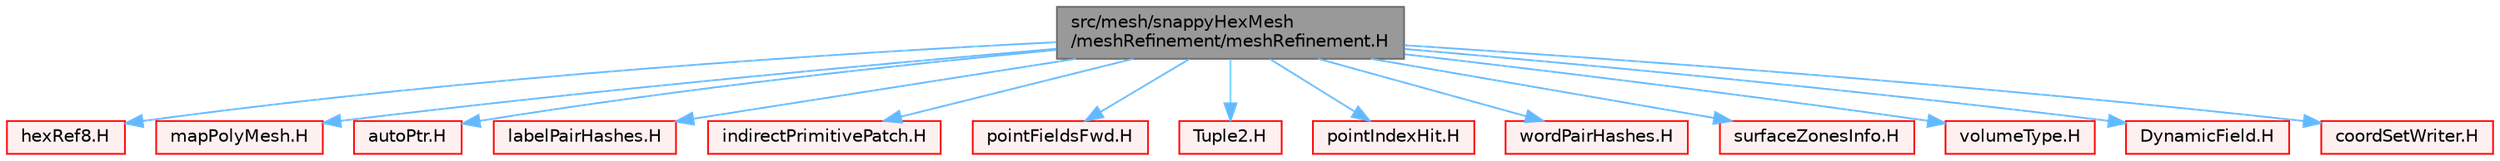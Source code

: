 digraph "src/mesh/snappyHexMesh/meshRefinement/meshRefinement.H"
{
 // LATEX_PDF_SIZE
  bgcolor="transparent";
  edge [fontname=Helvetica,fontsize=10,labelfontname=Helvetica,labelfontsize=10];
  node [fontname=Helvetica,fontsize=10,shape=box,height=0.2,width=0.4];
  Node1 [id="Node000001",label="src/mesh/snappyHexMesh\l/meshRefinement/meshRefinement.H",height=0.2,width=0.4,color="gray40", fillcolor="grey60", style="filled", fontcolor="black",tooltip=" "];
  Node1 -> Node2 [id="edge1_Node000001_Node000002",color="steelblue1",style="solid",tooltip=" "];
  Node2 [id="Node000002",label="hexRef8.H",height=0.2,width=0.4,color="red", fillcolor="#FFF0F0", style="filled",URL="$hexRef8_8H.html",tooltip=" "];
  Node1 -> Node270 [id="edge2_Node000001_Node000270",color="steelblue1",style="solid",tooltip=" "];
  Node270 [id="Node000270",label="mapPolyMesh.H",height=0.2,width=0.4,color="red", fillcolor="#FFF0F0", style="filled",URL="$mapPolyMesh_8H.html",tooltip=" "];
  Node1 -> Node29 [id="edge3_Node000001_Node000029",color="steelblue1",style="solid",tooltip=" "];
  Node29 [id="Node000029",label="autoPtr.H",height=0.2,width=0.4,color="red", fillcolor="#FFF0F0", style="filled",URL="$autoPtr_8H.html",tooltip=" "];
  Node1 -> Node273 [id="edge4_Node000001_Node000273",color="steelblue1",style="solid",tooltip=" "];
  Node273 [id="Node000273",label="labelPairHashes.H",height=0.2,width=0.4,color="red", fillcolor="#FFF0F0", style="filled",URL="$labelPairHashes_8H.html",tooltip="A HashTable to objects of type <T> with a labelPair key. The hashing is based on labelPair (FixedList..."];
  Node1 -> Node232 [id="edge5_Node000001_Node000232",color="steelblue1",style="solid",tooltip=" "];
  Node232 [id="Node000232",label="indirectPrimitivePatch.H",height=0.2,width=0.4,color="red", fillcolor="#FFF0F0", style="filled",URL="$indirectPrimitivePatch_8H.html",tooltip=" "];
  Node1 -> Node274 [id="edge6_Node000001_Node000274",color="steelblue1",style="solid",tooltip=" "];
  Node274 [id="Node000274",label="pointFieldsFwd.H",height=0.2,width=0.4,color="red", fillcolor="#FFF0F0", style="filled",URL="$pointFieldsFwd_8H.html",tooltip="Forwards and collection of common point field types."];
  Node1 -> Node167 [id="edge7_Node000001_Node000167",color="steelblue1",style="solid",tooltip=" "];
  Node167 [id="Node000167",label="Tuple2.H",height=0.2,width=0.4,color="red", fillcolor="#FFF0F0", style="filled",URL="$Tuple2_8H.html",tooltip=" "];
  Node1 -> Node275 [id="edge8_Node000001_Node000275",color="steelblue1",style="solid",tooltip=" "];
  Node275 [id="Node000275",label="pointIndexHit.H",height=0.2,width=0.4,color="red", fillcolor="#FFF0F0", style="filled",URL="$pointIndexHit_8H.html",tooltip=" "];
  Node1 -> Node276 [id="edge9_Node000001_Node000276",color="steelblue1",style="solid",tooltip=" "];
  Node276 [id="Node000276",label="wordPairHashes.H",height=0.2,width=0.4,color="red", fillcolor="#FFF0F0", style="filled",URL="$wordPairHashes_8H.html",tooltip=" "];
  Node1 -> Node278 [id="edge10_Node000001_Node000278",color="steelblue1",style="solid",tooltip=" "];
  Node278 [id="Node000278",label="surfaceZonesInfo.H",height=0.2,width=0.4,color="red", fillcolor="#FFF0F0", style="filled",URL="$surfaceZonesInfo_8H.html",tooltip=" "];
  Node1 -> Node279 [id="edge11_Node000001_Node000279",color="steelblue1",style="solid",tooltip=" "];
  Node279 [id="Node000279",label="volumeType.H",height=0.2,width=0.4,color="red", fillcolor="#FFF0F0", style="filled",URL="$volumeType_8H.html",tooltip=" "];
  Node1 -> Node280 [id="edge12_Node000001_Node000280",color="steelblue1",style="solid",tooltip=" "];
  Node280 [id="Node000280",label="DynamicField.H",height=0.2,width=0.4,color="red", fillcolor="#FFF0F0", style="filled",URL="$DynamicField_8H.html",tooltip=" "];
  Node1 -> Node282 [id="edge13_Node000001_Node000282",color="steelblue1",style="solid",tooltip=" "];
  Node282 [id="Node000282",label="coordSetWriter.H",height=0.2,width=0.4,color="red", fillcolor="#FFF0F0", style="filled",URL="$coordSetWriter_8H.html",tooltip=" "];
}
